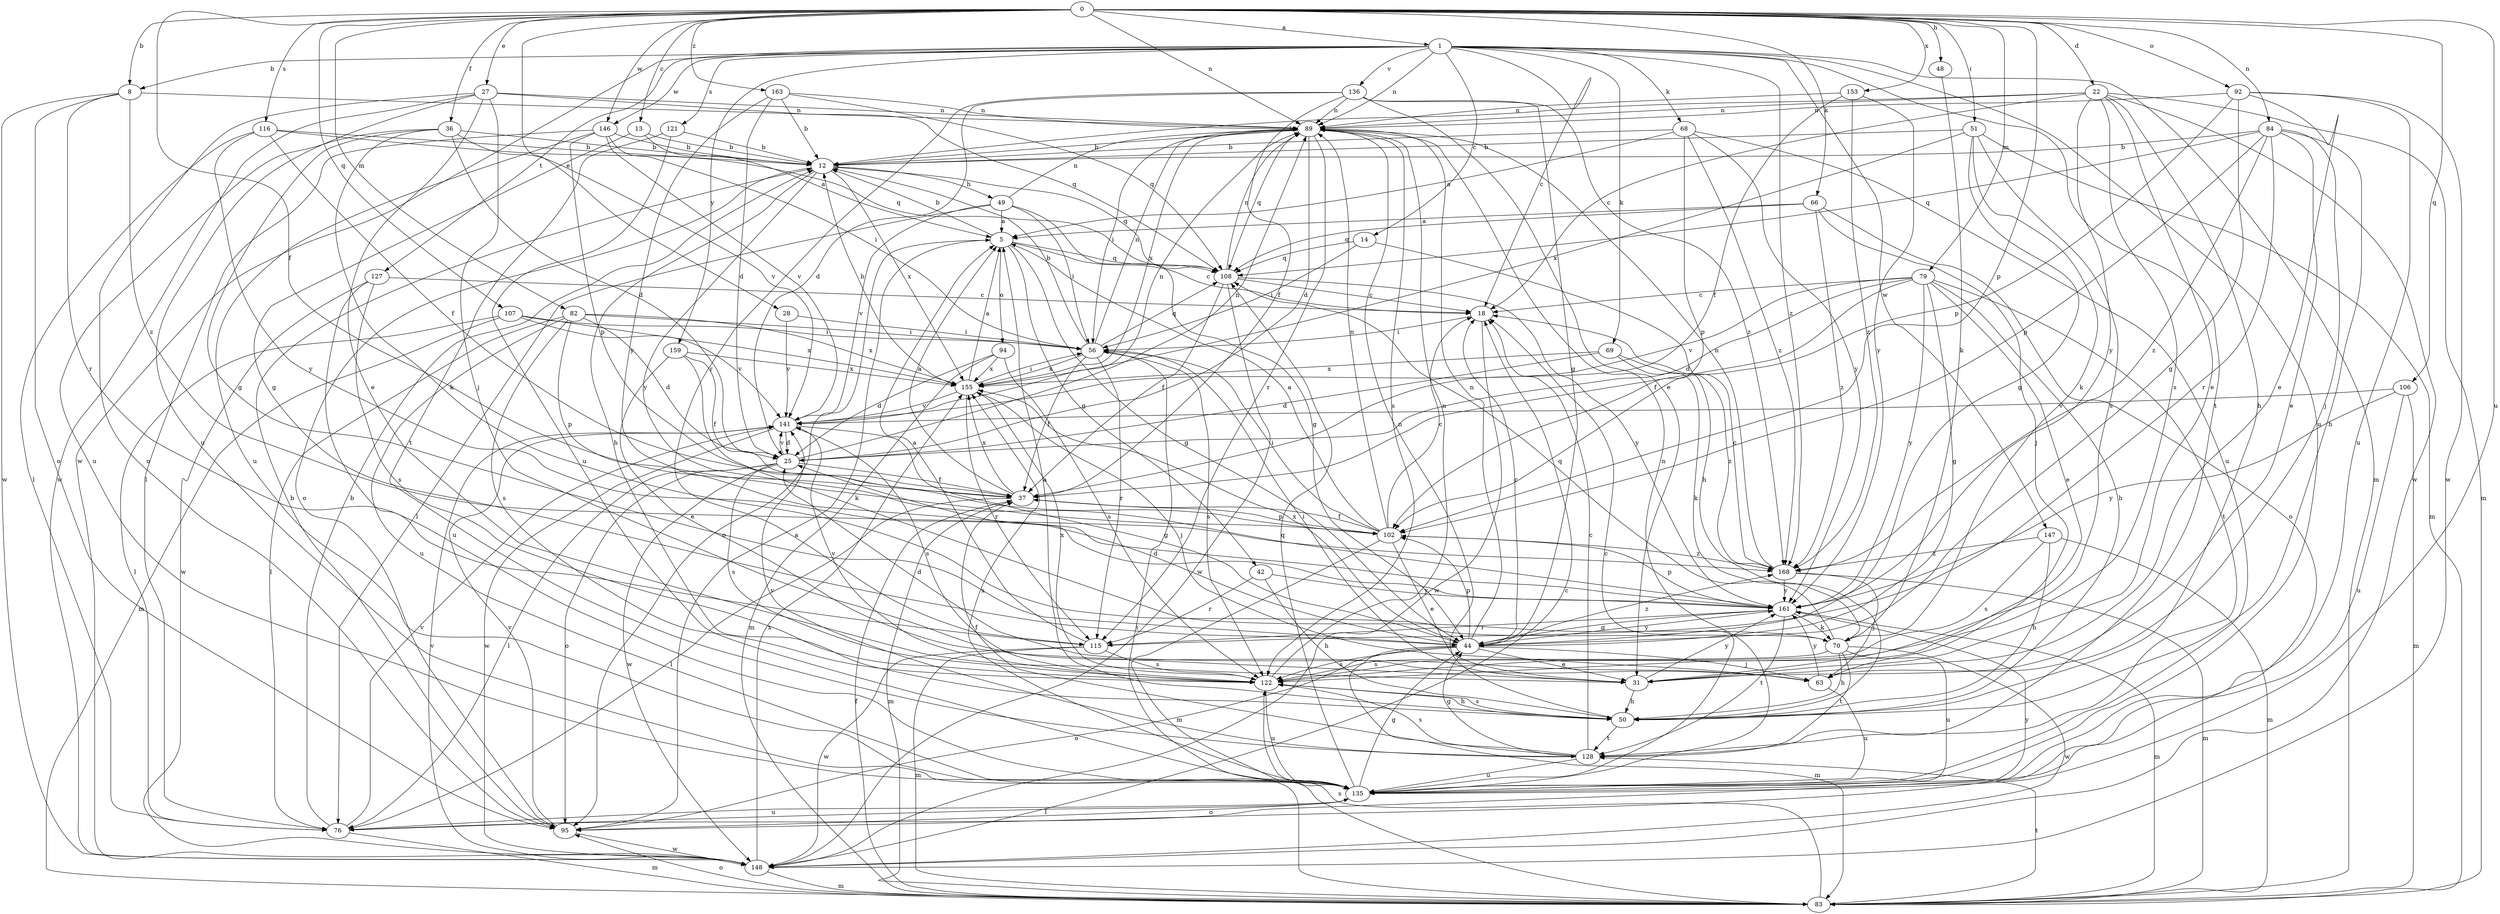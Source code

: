strict digraph  {
0;
1;
5;
8;
12;
13;
14;
18;
22;
25;
27;
28;
31;
36;
37;
42;
44;
48;
49;
50;
51;
56;
63;
66;
68;
69;
70;
76;
79;
82;
83;
84;
89;
92;
94;
95;
102;
106;
107;
108;
115;
116;
121;
122;
127;
128;
135;
136;
141;
146;
147;
148;
153;
155;
159;
161;
163;
168;
0 -> 1  [label=a];
0 -> 8  [label=b];
0 -> 13  [label=c];
0 -> 22  [label=d];
0 -> 27  [label=e];
0 -> 28  [label=e];
0 -> 36  [label=f];
0 -> 37  [label=f];
0 -> 48  [label=h];
0 -> 51  [label=i];
0 -> 66  [label=k];
0 -> 79  [label=m];
0 -> 82  [label=m];
0 -> 84  [label=n];
0 -> 89  [label=n];
0 -> 92  [label=o];
0 -> 102  [label=p];
0 -> 106  [label=q];
0 -> 107  [label=q];
0 -> 116  [label=s];
0 -> 135  [label=u];
0 -> 146  [label=w];
0 -> 153  [label=x];
0 -> 163  [label=z];
1 -> 8  [label=b];
1 -> 14  [label=c];
1 -> 18  [label=c];
1 -> 68  [label=k];
1 -> 69  [label=k];
1 -> 83  [label=m];
1 -> 89  [label=n];
1 -> 121  [label=s];
1 -> 127  [label=t];
1 -> 128  [label=t];
1 -> 135  [label=u];
1 -> 136  [label=v];
1 -> 146  [label=w];
1 -> 147  [label=w];
1 -> 148  [label=w];
1 -> 159  [label=y];
1 -> 168  [label=z];
5 -> 12  [label=b];
5 -> 18  [label=c];
5 -> 42  [label=g];
5 -> 44  [label=g];
5 -> 94  [label=o];
5 -> 95  [label=o];
5 -> 108  [label=q];
8 -> 89  [label=n];
8 -> 95  [label=o];
8 -> 115  [label=r];
8 -> 148  [label=w];
8 -> 168  [label=z];
12 -> 49  [label=h];
12 -> 50  [label=h];
12 -> 95  [label=o];
12 -> 108  [label=q];
12 -> 155  [label=x];
12 -> 161  [label=y];
13 -> 5  [label=a];
13 -> 12  [label=b];
13 -> 44  [label=g];
14 -> 50  [label=h];
14 -> 56  [label=i];
14 -> 108  [label=q];
18 -> 56  [label=i];
18 -> 148  [label=w];
22 -> 12  [label=b];
22 -> 18  [label=c];
22 -> 31  [label=e];
22 -> 50  [label=h];
22 -> 83  [label=m];
22 -> 89  [label=n];
22 -> 122  [label=s];
22 -> 148  [label=w];
22 -> 161  [label=y];
25 -> 37  [label=f];
25 -> 76  [label=l];
25 -> 89  [label=n];
25 -> 95  [label=o];
25 -> 122  [label=s];
25 -> 141  [label=v];
25 -> 148  [label=w];
27 -> 31  [label=e];
27 -> 63  [label=j];
27 -> 89  [label=n];
27 -> 95  [label=o];
27 -> 108  [label=q];
27 -> 135  [label=u];
27 -> 148  [label=w];
28 -> 56  [label=i];
28 -> 141  [label=v];
31 -> 50  [label=h];
31 -> 56  [label=i];
31 -> 161  [label=y];
36 -> 12  [label=b];
36 -> 25  [label=d];
36 -> 44  [label=g];
36 -> 70  [label=k];
36 -> 135  [label=u];
36 -> 141  [label=v];
37 -> 5  [label=a];
37 -> 76  [label=l];
37 -> 83  [label=m];
37 -> 102  [label=p];
37 -> 155  [label=x];
42 -> 50  [label=h];
42 -> 115  [label=r];
42 -> 161  [label=y];
44 -> 18  [label=c];
44 -> 25  [label=d];
44 -> 31  [label=e];
44 -> 63  [label=j];
44 -> 83  [label=m];
44 -> 89  [label=n];
44 -> 95  [label=o];
44 -> 102  [label=p];
44 -> 122  [label=s];
44 -> 155  [label=x];
44 -> 161  [label=y];
44 -> 168  [label=z];
48 -> 70  [label=k];
49 -> 5  [label=a];
49 -> 44  [label=g];
49 -> 56  [label=i];
49 -> 76  [label=l];
49 -> 89  [label=n];
49 -> 141  [label=v];
50 -> 5  [label=a];
50 -> 89  [label=n];
50 -> 122  [label=s];
50 -> 128  [label=t];
51 -> 12  [label=b];
51 -> 44  [label=g];
51 -> 70  [label=k];
51 -> 83  [label=m];
51 -> 122  [label=s];
51 -> 155  [label=x];
56 -> 12  [label=b];
56 -> 37  [label=f];
56 -> 89  [label=n];
56 -> 108  [label=q];
56 -> 115  [label=r];
56 -> 122  [label=s];
56 -> 155  [label=x];
63 -> 25  [label=d];
63 -> 135  [label=u];
63 -> 161  [label=y];
66 -> 5  [label=a];
66 -> 63  [label=j];
66 -> 95  [label=o];
66 -> 108  [label=q];
66 -> 168  [label=z];
68 -> 5  [label=a];
68 -> 12  [label=b];
68 -> 102  [label=p];
68 -> 135  [label=u];
68 -> 161  [label=y];
68 -> 168  [label=z];
69 -> 25  [label=d];
69 -> 70  [label=k];
69 -> 155  [label=x];
69 -> 168  [label=z];
70 -> 50  [label=h];
70 -> 108  [label=q];
70 -> 122  [label=s];
70 -> 128  [label=t];
70 -> 135  [label=u];
70 -> 148  [label=w];
76 -> 12  [label=b];
76 -> 83  [label=m];
76 -> 135  [label=u];
76 -> 141  [label=v];
76 -> 161  [label=y];
79 -> 18  [label=c];
79 -> 25  [label=d];
79 -> 31  [label=e];
79 -> 37  [label=f];
79 -> 44  [label=g];
79 -> 50  [label=h];
79 -> 128  [label=t];
79 -> 141  [label=v];
79 -> 161  [label=y];
82 -> 25  [label=d];
82 -> 56  [label=i];
82 -> 76  [label=l];
82 -> 102  [label=p];
82 -> 122  [label=s];
82 -> 135  [label=u];
82 -> 155  [label=x];
83 -> 37  [label=f];
83 -> 56  [label=i];
83 -> 95  [label=o];
83 -> 122  [label=s];
83 -> 128  [label=t];
84 -> 12  [label=b];
84 -> 31  [label=e];
84 -> 50  [label=h];
84 -> 63  [label=j];
84 -> 102  [label=p];
84 -> 108  [label=q];
84 -> 115  [label=r];
84 -> 168  [label=z];
89 -> 12  [label=b];
89 -> 25  [label=d];
89 -> 56  [label=i];
89 -> 108  [label=q];
89 -> 115  [label=r];
89 -> 122  [label=s];
89 -> 155  [label=x];
92 -> 31  [label=e];
92 -> 44  [label=g];
92 -> 89  [label=n];
92 -> 102  [label=p];
92 -> 135  [label=u];
92 -> 148  [label=w];
94 -> 25  [label=d];
94 -> 83  [label=m];
94 -> 122  [label=s];
94 -> 155  [label=x];
95 -> 5  [label=a];
95 -> 12  [label=b];
95 -> 141  [label=v];
95 -> 148  [label=w];
102 -> 5  [label=a];
102 -> 18  [label=c];
102 -> 31  [label=e];
102 -> 37  [label=f];
102 -> 56  [label=i];
102 -> 83  [label=m];
102 -> 89  [label=n];
102 -> 168  [label=z];
106 -> 83  [label=m];
106 -> 135  [label=u];
106 -> 141  [label=v];
106 -> 161  [label=y];
107 -> 56  [label=i];
107 -> 76  [label=l];
107 -> 83  [label=m];
107 -> 141  [label=v];
107 -> 155  [label=x];
108 -> 18  [label=c];
108 -> 37  [label=f];
108 -> 89  [label=n];
108 -> 148  [label=w];
108 -> 161  [label=y];
115 -> 5  [label=a];
115 -> 83  [label=m];
115 -> 122  [label=s];
115 -> 148  [label=w];
116 -> 12  [label=b];
116 -> 37  [label=f];
116 -> 76  [label=l];
116 -> 108  [label=q];
116 -> 161  [label=y];
121 -> 12  [label=b];
121 -> 128  [label=t];
121 -> 135  [label=u];
122 -> 50  [label=h];
122 -> 89  [label=n];
122 -> 135  [label=u];
122 -> 141  [label=v];
122 -> 155  [label=x];
127 -> 18  [label=c];
127 -> 122  [label=s];
127 -> 135  [label=u];
127 -> 148  [label=w];
128 -> 18  [label=c];
128 -> 37  [label=f];
128 -> 44  [label=g];
128 -> 122  [label=s];
128 -> 135  [label=u];
128 -> 141  [label=v];
135 -> 18  [label=c];
135 -> 44  [label=g];
135 -> 76  [label=l];
135 -> 89  [label=n];
135 -> 95  [label=o];
135 -> 108  [label=q];
135 -> 155  [label=x];
136 -> 25  [label=d];
136 -> 31  [label=e];
136 -> 37  [label=f];
136 -> 44  [label=g];
136 -> 89  [label=n];
136 -> 115  [label=r];
136 -> 168  [label=z];
141 -> 25  [label=d];
141 -> 44  [label=g];
141 -> 89  [label=n];
141 -> 122  [label=s];
141 -> 148  [label=w];
146 -> 12  [label=b];
146 -> 56  [label=i];
146 -> 76  [label=l];
146 -> 102  [label=p];
146 -> 135  [label=u];
146 -> 141  [label=v];
147 -> 50  [label=h];
147 -> 83  [label=m];
147 -> 122  [label=s];
147 -> 168  [label=z];
148 -> 18  [label=c];
148 -> 83  [label=m];
148 -> 141  [label=v];
148 -> 155  [label=x];
153 -> 37  [label=f];
153 -> 89  [label=n];
153 -> 161  [label=y];
153 -> 168  [label=z];
155 -> 5  [label=a];
155 -> 12  [label=b];
155 -> 56  [label=i];
155 -> 63  [label=j];
155 -> 115  [label=r];
155 -> 141  [label=v];
159 -> 31  [label=e];
159 -> 37  [label=f];
159 -> 70  [label=k];
159 -> 155  [label=x];
161 -> 44  [label=g];
161 -> 70  [label=k];
161 -> 83  [label=m];
161 -> 102  [label=p];
161 -> 115  [label=r];
161 -> 128  [label=t];
163 -> 12  [label=b];
163 -> 25  [label=d];
163 -> 89  [label=n];
163 -> 108  [label=q];
163 -> 161  [label=y];
168 -> 18  [label=c];
168 -> 63  [label=j];
168 -> 83  [label=m];
168 -> 89  [label=n];
168 -> 161  [label=y];
}
